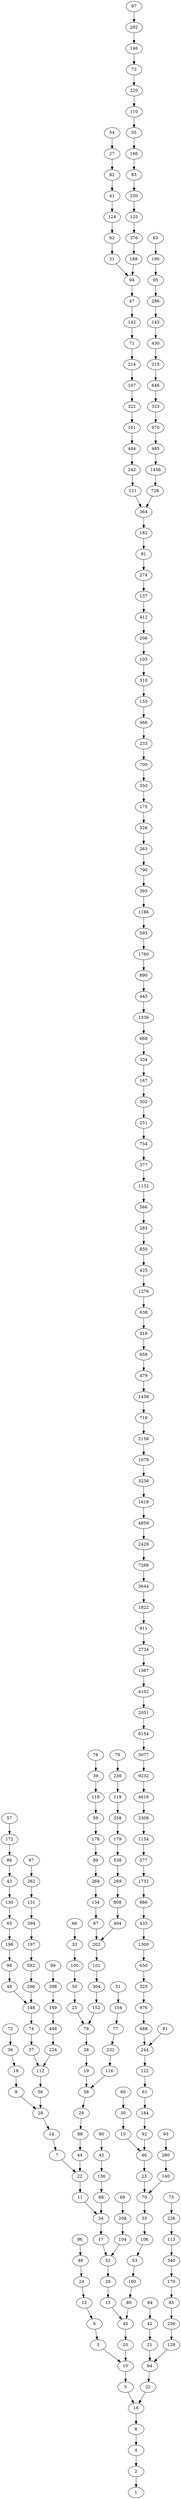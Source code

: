 strict digraph "" {
	2 -> 1;
	3 -> 10;
	10 -> 5;
	5 -> 16;
	16 -> 8;
	8 -> 4;
	4 -> 2;
	6 -> 3;
	7 -> 22;
	22 -> 11;
	11 -> 34;
	34 -> 17;
	17 -> 52;
	52 -> 26;
	26 -> 13;
	13 -> 40;
	40 -> 20;
	20 -> 10;
	9 -> 28;
	28 -> 14;
	14 -> 7;
	12 -> 6;
	15 -> 46;
	46 -> 23;
	23 -> 70;
	70 -> 35;
	35 -> 106;
	106 -> 53;
	53 -> 160;
	160 -> 80;
	80 -> 40;
	18 -> 9;
	19 -> 58;
	58 -> 29;
	29 -> 88;
	88 -> 44;
	44 -> 22;
	21 -> 64;
	64 -> 32;
	32 -> 16;
	24 -> 12;
	25 -> 76;
	76 -> 38;
	38 -> 19;
	27 -> 82;
	82 -> 41;
	41 -> 124;
	124 -> 62;
	62 -> 31;
	31 -> 94;
	94 -> 47;
	47 -> 142;
	142 -> 71;
	71 -> 214;
	214 -> 107;
	107 -> 322;
	322 -> 161;
	161 -> 484;
	484 -> 242;
	242 -> 121;
	121 -> 364;
	364 -> 182;
	182 -> 91;
	91 -> 274;
	274 -> 137;
	137 -> 412;
	412 -> 206;
	206 -> 103;
	103 -> 310;
	310 -> 155;
	155 -> 466;
	466 -> 233;
	233 -> 700;
	700 -> 350;
	350 -> 175;
	175 -> 526;
	526 -> 263;
	263 -> 790;
	790 -> 395;
	395 -> 1186;
	1186 -> 593;
	593 -> 1780;
	1780 -> 890;
	890 -> 445;
	445 -> 1336;
	1336 -> 668;
	668 -> 334;
	334 -> 167;
	167 -> 502;
	502 -> 251;
	251 -> 754;
	754 -> 377;
	377 -> 1132;
	1132 -> 566;
	566 -> 283;
	283 -> 850;
	850 -> 425;
	425 -> 1276;
	1276 -> 638;
	638 -> 319;
	319 -> 958;
	958 -> 479;
	479 -> 1438;
	1438 -> 719;
	719 -> 2158;
	2158 -> 1079;
	1079 -> 3238;
	3238 -> 1619;
	1619 -> 4858;
	4858 -> 2429;
	2429 -> 7288;
	7288 -> 3644;
	3644 -> 1822;
	1822 -> 911;
	911 -> 2734;
	2734 -> 1367;
	1367 -> 4102;
	4102 -> 2051;
	2051 -> 6154;
	6154 -> 3077;
	3077 -> 9232;
	9232 -> 4616;
	4616 -> 2308;
	2308 -> 1154;
	1154 -> 577;
	577 -> 1732;
	1732 -> 866;
	866 -> 433;
	433 -> 1300;
	1300 -> 650;
	650 -> 325;
	325 -> 976;
	976 -> 488;
	488 -> 244;
	244 -> 122;
	122 -> 61;
	61 -> 184;
	184 -> 92;
	92 -> 46;
	30 -> 15;
	33 -> 100;
	100 -> 50;
	50 -> 25;
	36 -> 18;
	37 -> 112;
	112 -> 56;
	56 -> 28;
	39 -> 118;
	118 -> 59;
	59 -> 178;
	178 -> 89;
	89 -> 268;
	268 -> 134;
	134 -> 67;
	67 -> 202;
	202 -> 101;
	101 -> 304;
	304 -> 152;
	152 -> 76;
	42 -> 21;
	43 -> 130;
	130 -> 65;
	65 -> 196;
	196 -> 98;
	98 -> 49;
	49 -> 148;
	148 -> 74;
	74 -> 37;
	45 -> 136;
	136 -> 68;
	68 -> 34;
	48 -> 24;
	51 -> 154;
	154 -> 77;
	77 -> 232;
	232 -> 116;
	116 -> 58;
	54 -> 27;
	55 -> 166;
	166 -> 83;
	83 -> 250;
	250 -> 125;
	125 -> 376;
	376 -> 188;
	188 -> 94;
	57 -> 172;
	172 -> 86;
	86 -> 43;
	60 -> 30;
	63 -> 190;
	190 -> 95;
	95 -> 286;
	286 -> 143;
	143 -> 430;
	430 -> 215;
	215 -> 646;
	646 -> 323;
	323 -> 970;
	970 -> 485;
	485 -> 1456;
	1456 -> 728;
	728 -> 364;
	66 -> 33;
	69 -> 208;
	208 -> 104;
	104 -> 52;
	72 -> 36;
	73 -> 220;
	220 -> 110;
	110 -> 55;
	75 -> 226;
	226 -> 113;
	113 -> 340;
	340 -> 170;
	170 -> 85;
	85 -> 256;
	256 -> 128;
	128 -> 64;
	78 -> 39;
	79 -> 238;
	238 -> 119;
	119 -> 358;
	358 -> 179;
	179 -> 538;
	538 -> 269;
	269 -> 808;
	808 -> 404;
	404 -> 202;
	81 -> 244;
	84 -> 42;
	87 -> 262;
	262 -> 131;
	131 -> 394;
	394 -> 197;
	197 -> 592;
	592 -> 296;
	296 -> 148;
	90 -> 45;
	93 -> 280;
	280 -> 140;
	140 -> 70;
	96 -> 48;
	97 -> 292;
	292 -> 146;
	146 -> 73;
	99 -> 298;
	298 -> 149;
	149 -> 448;
	448 -> 224;
	224 -> 112;
}
